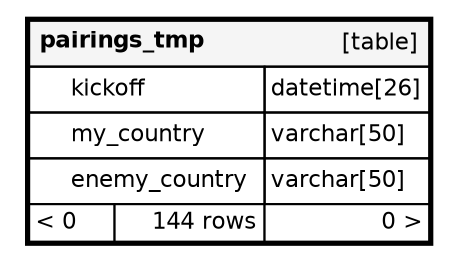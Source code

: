 digraph "pairings_tmp" {
  graph [
    rankdir="RL"
    bgcolor="#ffffff"
    nodesep="0.18"
    ranksep="0.46"
    fontname="Helvetica"
    fontsize="11"
    ration="compress"
  ];
  node [
    fontname="Helvetica"
    fontsize="11"
    shape="plaintext"
  ];
  edge [
    arrowsize="0.8"
  ];
  "pairings_tmp" [
   label=<
    <TABLE BORDER="2" CELLBORDER="1" CELLSPACING="0" BGCOLOR="#ffffff">
      <TR><TD COLSPAN="4"  BGCOLOR="#f5f5f5"><TABLE BORDER="0" CELLSPACING="0"><TR><TD ALIGN="LEFT"><B>pairings_tmp</B></TD><TD ALIGN="RIGHT">[table]</TD></TR></TABLE></TD></TR>
      <TR><TD PORT="kickoff" COLSPAN="2" ALIGN="LEFT"><TABLE BORDER="0" CELLSPACING="0" ALIGN="LEFT"><TR ALIGN="LEFT"><TD ALIGN="LEFT" FIXEDSIZE="TRUE" WIDTH="15" HEIGHT="16"></TD><TD ALIGN="LEFT" FIXEDSIZE="TRUE" WIDTH="92" HEIGHT="16">kickoff</TD></TR></TABLE></TD><TD PORT="kickoff.type" ALIGN="LEFT">datetime[26]</TD></TR>
      <TR><TD PORT="my_country" COLSPAN="2" ALIGN="LEFT"><TABLE BORDER="0" CELLSPACING="0" ALIGN="LEFT"><TR ALIGN="LEFT"><TD ALIGN="LEFT" FIXEDSIZE="TRUE" WIDTH="15" HEIGHT="16"></TD><TD ALIGN="LEFT" FIXEDSIZE="TRUE" WIDTH="92" HEIGHT="16">my_country</TD></TR></TABLE></TD><TD PORT="my_country.type" ALIGN="LEFT">varchar[50]</TD></TR>
      <TR><TD PORT="enemy_country" COLSPAN="2" ALIGN="LEFT"><TABLE BORDER="0" CELLSPACING="0" ALIGN="LEFT"><TR ALIGN="LEFT"><TD ALIGN="LEFT" FIXEDSIZE="TRUE" WIDTH="15" HEIGHT="16"></TD><TD ALIGN="LEFT" FIXEDSIZE="TRUE" WIDTH="92" HEIGHT="16">enemy_country</TD></TR></TABLE></TD><TD PORT="enemy_country.type" ALIGN="LEFT">varchar[50]</TD></TR>
      <TR><TD ALIGN="LEFT" BGCOLOR="#ffffff">&lt; 0</TD><TD ALIGN="RIGHT" BGCOLOR="#ffffff">144 rows</TD><TD ALIGN="RIGHT" BGCOLOR="#ffffff">0 &gt;</TD></TR>
    </TABLE>>
    URL="tables/pairings_tmp.html"
    target="_top"
    tooltip="pairings_tmp"
  ];
}
